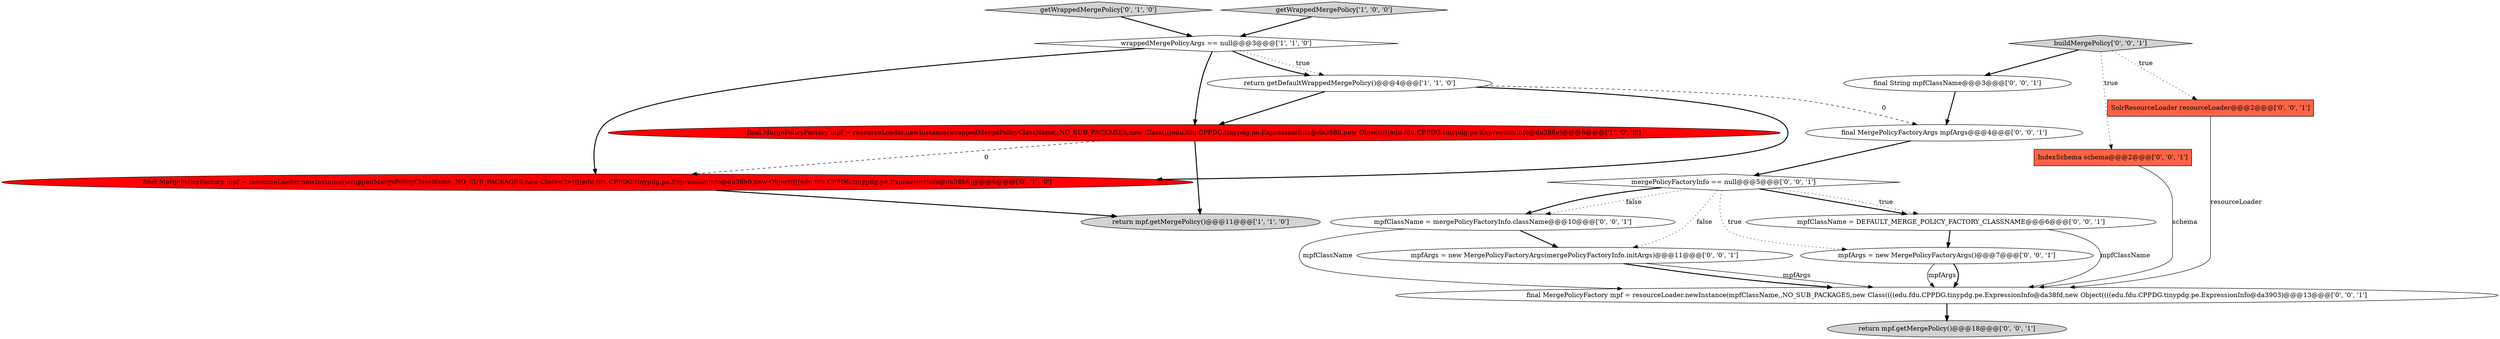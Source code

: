 digraph {
6 [style = filled, label = "getWrappedMergePolicy['0', '1', '0']", fillcolor = lightgray, shape = diamond image = "AAA0AAABBB2BBB"];
9 [style = filled, label = "final MergePolicyFactoryArgs mpfArgs@@@4@@@['0', '0', '1']", fillcolor = white, shape = ellipse image = "AAA0AAABBB3BBB"];
7 [style = filled, label = "final MergePolicyFactory mpf = resourceLoader.newInstance(mpfClassName,,NO_SUB_PACKAGES,new Class((((edu.fdu.CPPDG.tinypdg.pe.ExpressionInfo@da38fd,new Object((((edu.fdu.CPPDG.tinypdg.pe.ExpressionInfo@da3903)@@@13@@@['0', '0', '1']", fillcolor = white, shape = ellipse image = "AAA0AAABBB3BBB"];
11 [style = filled, label = "SolrResourceLoader resourceLoader@@@2@@@['0', '0', '1']", fillcolor = tomato, shape = box image = "AAA0AAABBB3BBB"];
17 [style = filled, label = "final String mpfClassName@@@3@@@['0', '0', '1']", fillcolor = white, shape = ellipse image = "AAA0AAABBB3BBB"];
12 [style = filled, label = "return mpf.getMergePolicy()@@@18@@@['0', '0', '1']", fillcolor = lightgray, shape = ellipse image = "AAA0AAABBB3BBB"];
0 [style = filled, label = "getWrappedMergePolicy['1', '0', '0']", fillcolor = lightgray, shape = diamond image = "AAA0AAABBB1BBB"];
13 [style = filled, label = "IndexSchema schema@@@2@@@['0', '0', '1']", fillcolor = tomato, shape = box image = "AAA0AAABBB3BBB"];
18 [style = filled, label = "mpfClassName = mergePolicyFactoryInfo.className@@@10@@@['0', '0', '1']", fillcolor = white, shape = ellipse image = "AAA0AAABBB3BBB"];
8 [style = filled, label = "mergePolicyFactoryInfo == null@@@5@@@['0', '0', '1']", fillcolor = white, shape = diamond image = "AAA0AAABBB3BBB"];
1 [style = filled, label = "return getDefaultWrappedMergePolicy()@@@4@@@['1', '1', '0']", fillcolor = white, shape = ellipse image = "AAA0AAABBB1BBB"];
5 [style = filled, label = "final MergePolicyFactory mpf = resourceLoader.newInstance(wrappedMergePolicyClassName,,NO_SUB_PACKAGES,new Class<?>((((edu.fdu.CPPDG.tinypdg.pe.ExpressionInfo@da38b0,new Object((((edu.fdu.CPPDG.tinypdg.pe.ExpressionInfo@da38b6)@@@6@@@['0', '1', '0']", fillcolor = red, shape = ellipse image = "AAA1AAABBB2BBB"];
10 [style = filled, label = "mpfArgs = new MergePolicyFactoryArgs()@@@7@@@['0', '0', '1']", fillcolor = white, shape = ellipse image = "AAA0AAABBB3BBB"];
4 [style = filled, label = "return mpf.getMergePolicy()@@@11@@@['1', '1', '0']", fillcolor = lightgray, shape = ellipse image = "AAA0AAABBB1BBB"];
3 [style = filled, label = "final MergePolicyFactory mpf = resourceLoader.newInstance(wrappedMergePolicyClassName,,NO_SUB_PACKAGES,new Class((((edu.fdu.CPPDG.tinypdg.pe.ExpressionInfo@da3888,new Object((((edu.fdu.CPPDG.tinypdg.pe.ExpressionInfo@da388e)@@@6@@@['1', '0', '0']", fillcolor = red, shape = ellipse image = "AAA1AAABBB1BBB"];
15 [style = filled, label = "mpfClassName = DEFAULT_MERGE_POLICY_FACTORY_CLASSNAME@@@6@@@['0', '0', '1']", fillcolor = white, shape = ellipse image = "AAA0AAABBB3BBB"];
14 [style = filled, label = "mpfArgs = new MergePolicyFactoryArgs(mergePolicyFactoryInfo.initArgs)@@@11@@@['0', '0', '1']", fillcolor = white, shape = ellipse image = "AAA0AAABBB3BBB"];
16 [style = filled, label = "buildMergePolicy['0', '0', '1']", fillcolor = lightgray, shape = diamond image = "AAA0AAABBB3BBB"];
2 [style = filled, label = "wrappedMergePolicyArgs == null@@@3@@@['1', '1', '0']", fillcolor = white, shape = diamond image = "AAA0AAABBB1BBB"];
1->5 [style = bold, label=""];
3->5 [style = dashed, label="0"];
15->10 [style = bold, label=""];
8->15 [style = bold, label=""];
16->13 [style = dotted, label="true"];
7->12 [style = bold, label=""];
2->1 [style = bold, label=""];
8->18 [style = bold, label=""];
8->14 [style = dotted, label="false"];
17->9 [style = bold, label=""];
2->3 [style = bold, label=""];
0->2 [style = bold, label=""];
1->3 [style = bold, label=""];
8->15 [style = dotted, label="true"];
1->9 [style = dashed, label="0"];
16->17 [style = bold, label=""];
8->10 [style = dotted, label="true"];
9->8 [style = bold, label=""];
3->4 [style = bold, label=""];
10->7 [style = bold, label=""];
14->7 [style = bold, label=""];
6->2 [style = bold, label=""];
11->7 [style = solid, label="resourceLoader"];
13->7 [style = solid, label="schema"];
8->18 [style = dotted, label="false"];
2->1 [style = dotted, label="true"];
5->4 [style = bold, label=""];
15->7 [style = solid, label="mpfClassName"];
18->7 [style = solid, label="mpfClassName"];
10->7 [style = solid, label="mpfArgs"];
16->11 [style = dotted, label="true"];
18->14 [style = bold, label=""];
14->7 [style = solid, label="mpfArgs"];
2->5 [style = bold, label=""];
}
